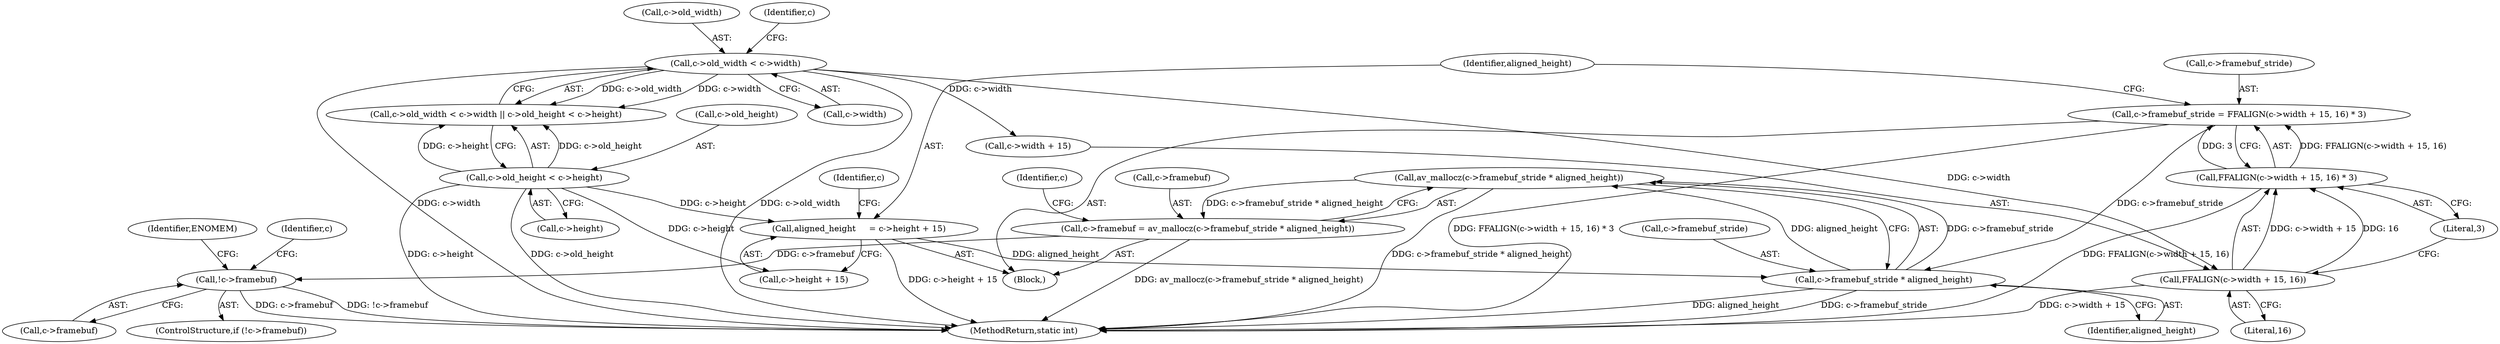 digraph "0_FFmpeg_e07ac727c1cc9eed39e7f9117c97006f719864bd@API" {
"1000154" [label="(Call,av_mallocz(c->framebuf_stride * aligned_height))"];
"1000155" [label="(Call,c->framebuf_stride * aligned_height)"];
"1000126" [label="(Call,c->framebuf_stride = FFALIGN(c->width + 15, 16) * 3)"];
"1000130" [label="(Call,FFALIGN(c->width + 15, 16) * 3)"];
"1000131" [label="(Call,FFALIGN(c->width + 15, 16))"];
"1000111" [label="(Call,c->old_width < c->width)"];
"1000139" [label="(Call,aligned_height     = c->height + 15)"];
"1000118" [label="(Call,c->old_height < c->height)"];
"1000150" [label="(Call,c->framebuf = av_mallocz(c->framebuf_stride * aligned_height))"];
"1000161" [label="(Call,!c->framebuf)"];
"1000125" [label="(Block,)"];
"1000161" [label="(Call,!c->framebuf)"];
"1000138" [label="(Literal,3)"];
"1000159" [label="(Identifier,aligned_height)"];
"1000160" [label="(ControlStructure,if (!c->framebuf))"];
"1000155" [label="(Call,c->framebuf_stride * aligned_height)"];
"1000141" [label="(Call,c->height + 15)"];
"1000163" [label="(Identifier,c)"];
"1000156" [label="(Call,c->framebuf_stride)"];
"1000122" [label="(Call,c->height)"];
"1000127" [label="(Call,c->framebuf_stride)"];
"1000150" [label="(Call,c->framebuf = av_mallocz(c->framebuf_stride * aligned_height))"];
"1000112" [label="(Call,c->old_width)"];
"1000298" [label="(MethodReturn,static int)"];
"1000154" [label="(Call,av_mallocz(c->framebuf_stride * aligned_height))"];
"1000151" [label="(Call,c->framebuf)"];
"1000167" [label="(Identifier,ENOMEM)"];
"1000110" [label="(Call,c->old_width < c->width || c->old_height < c->height)"];
"1000126" [label="(Call,c->framebuf_stride = FFALIGN(c->width + 15, 16) * 3)"];
"1000119" [label="(Call,c->old_height)"];
"1000148" [label="(Identifier,c)"];
"1000162" [label="(Call,c->framebuf)"];
"1000120" [label="(Identifier,c)"];
"1000130" [label="(Call,FFALIGN(c->width + 15, 16) * 3)"];
"1000131" [label="(Call,FFALIGN(c->width + 15, 16))"];
"1000140" [label="(Identifier,aligned_height)"];
"1000115" [label="(Call,c->width)"];
"1000132" [label="(Call,c->width + 15)"];
"1000139" [label="(Call,aligned_height     = c->height + 15)"];
"1000111" [label="(Call,c->old_width < c->width)"];
"1000172" [label="(Identifier,c)"];
"1000118" [label="(Call,c->old_height < c->height)"];
"1000137" [label="(Literal,16)"];
"1000154" -> "1000150"  [label="AST: "];
"1000154" -> "1000155"  [label="CFG: "];
"1000155" -> "1000154"  [label="AST: "];
"1000150" -> "1000154"  [label="CFG: "];
"1000154" -> "1000298"  [label="DDG: c->framebuf_stride * aligned_height"];
"1000154" -> "1000150"  [label="DDG: c->framebuf_stride * aligned_height"];
"1000155" -> "1000154"  [label="DDG: c->framebuf_stride"];
"1000155" -> "1000154"  [label="DDG: aligned_height"];
"1000155" -> "1000159"  [label="CFG: "];
"1000156" -> "1000155"  [label="AST: "];
"1000159" -> "1000155"  [label="AST: "];
"1000155" -> "1000298"  [label="DDG: aligned_height"];
"1000155" -> "1000298"  [label="DDG: c->framebuf_stride"];
"1000126" -> "1000155"  [label="DDG: c->framebuf_stride"];
"1000139" -> "1000155"  [label="DDG: aligned_height"];
"1000126" -> "1000125"  [label="AST: "];
"1000126" -> "1000130"  [label="CFG: "];
"1000127" -> "1000126"  [label="AST: "];
"1000130" -> "1000126"  [label="AST: "];
"1000140" -> "1000126"  [label="CFG: "];
"1000126" -> "1000298"  [label="DDG: FFALIGN(c->width + 15, 16) * 3"];
"1000130" -> "1000126"  [label="DDG: FFALIGN(c->width + 15, 16)"];
"1000130" -> "1000126"  [label="DDG: 3"];
"1000130" -> "1000138"  [label="CFG: "];
"1000131" -> "1000130"  [label="AST: "];
"1000138" -> "1000130"  [label="AST: "];
"1000130" -> "1000298"  [label="DDG: FFALIGN(c->width + 15, 16)"];
"1000131" -> "1000130"  [label="DDG: c->width + 15"];
"1000131" -> "1000130"  [label="DDG: 16"];
"1000131" -> "1000137"  [label="CFG: "];
"1000132" -> "1000131"  [label="AST: "];
"1000137" -> "1000131"  [label="AST: "];
"1000138" -> "1000131"  [label="CFG: "];
"1000131" -> "1000298"  [label="DDG: c->width + 15"];
"1000111" -> "1000131"  [label="DDG: c->width"];
"1000111" -> "1000110"  [label="AST: "];
"1000111" -> "1000115"  [label="CFG: "];
"1000112" -> "1000111"  [label="AST: "];
"1000115" -> "1000111"  [label="AST: "];
"1000120" -> "1000111"  [label="CFG: "];
"1000110" -> "1000111"  [label="CFG: "];
"1000111" -> "1000298"  [label="DDG: c->width"];
"1000111" -> "1000298"  [label="DDG: c->old_width"];
"1000111" -> "1000110"  [label="DDG: c->old_width"];
"1000111" -> "1000110"  [label="DDG: c->width"];
"1000111" -> "1000132"  [label="DDG: c->width"];
"1000139" -> "1000125"  [label="AST: "];
"1000139" -> "1000141"  [label="CFG: "];
"1000140" -> "1000139"  [label="AST: "];
"1000141" -> "1000139"  [label="AST: "];
"1000148" -> "1000139"  [label="CFG: "];
"1000139" -> "1000298"  [label="DDG: c->height + 15"];
"1000118" -> "1000139"  [label="DDG: c->height"];
"1000118" -> "1000110"  [label="AST: "];
"1000118" -> "1000122"  [label="CFG: "];
"1000119" -> "1000118"  [label="AST: "];
"1000122" -> "1000118"  [label="AST: "];
"1000110" -> "1000118"  [label="CFG: "];
"1000118" -> "1000298"  [label="DDG: c->height"];
"1000118" -> "1000298"  [label="DDG: c->old_height"];
"1000118" -> "1000110"  [label="DDG: c->old_height"];
"1000118" -> "1000110"  [label="DDG: c->height"];
"1000118" -> "1000141"  [label="DDG: c->height"];
"1000150" -> "1000125"  [label="AST: "];
"1000151" -> "1000150"  [label="AST: "];
"1000163" -> "1000150"  [label="CFG: "];
"1000150" -> "1000298"  [label="DDG: av_mallocz(c->framebuf_stride * aligned_height)"];
"1000150" -> "1000161"  [label="DDG: c->framebuf"];
"1000161" -> "1000160"  [label="AST: "];
"1000161" -> "1000162"  [label="CFG: "];
"1000162" -> "1000161"  [label="AST: "];
"1000167" -> "1000161"  [label="CFG: "];
"1000172" -> "1000161"  [label="CFG: "];
"1000161" -> "1000298"  [label="DDG: c->framebuf"];
"1000161" -> "1000298"  [label="DDG: !c->framebuf"];
}
